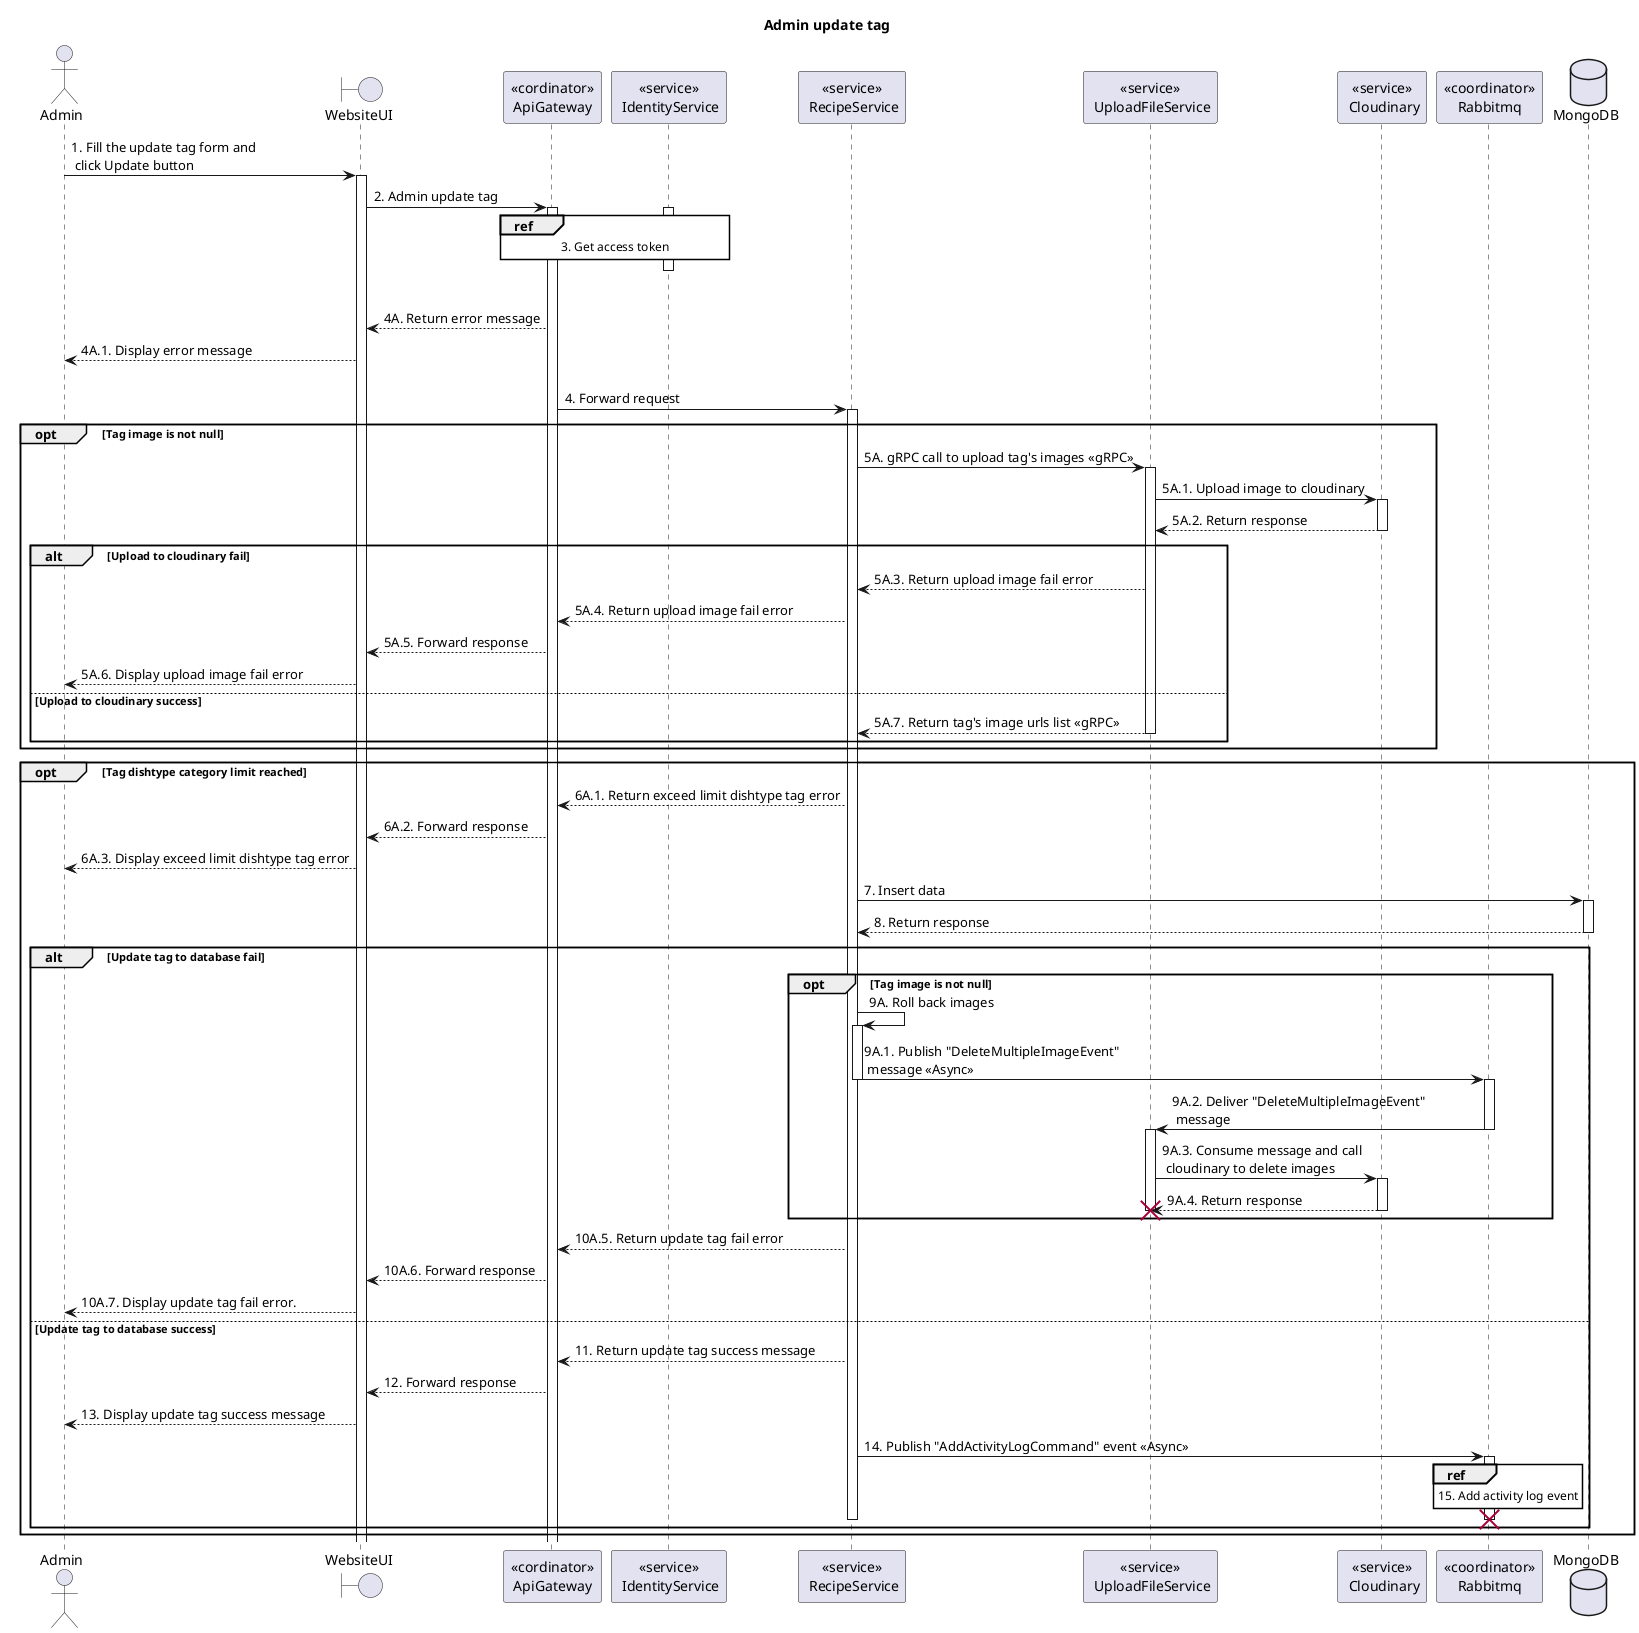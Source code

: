 @startuml Sequence
title "Admin update tag"
' Style section
<style>
  sequenceDiagram {
    reference {
      BackGroundColor white
    }
}
</style>

actor Admin
boundary WebsiteUI
participant "<<cordinator>>\nApiGateway" as ApiGateway
participant "<<service>>\n IdentityService" as IdentityService
participant "<<service>>\n RecipeService" as RecipeService
participant "<<service>>\n UploadFileService" as UploadFileService
participant "<<service>>\n Cloudinary" as Cloudinary
participant "<<coordinator>>\nRabbitmq" as Rabbitmq
database MongoDB

Admin -> WebsiteUI++: 1. Fill the update tag form and \n click Update button
WebsiteUI -> ApiGateway++: 2. Admin update tag

activate IdentityService
ref over ApiGateway, IdentityService: 3. Get access token
ApiGateway -[hidden]-> IdentityService
deactivate IdentityService

alt Current user is not admin
    WebsiteUI <-- ApiGateway: 4A. Return error message
    Admin <-- WebsiteUI: 4A.1. Display error message
else Current user is admin
    ApiGateway -> RecipeService++: 4. Forward request
    opt Tag image is not null
        RecipeService -> UploadFileService++: 5A. gRPC call to upload tag's images <<gRPC>>
        UploadFileService -> Cloudinary++: 5A.1. Upload image to cloudinary
        UploadFileService <-- Cloudinary--: 5A.2. Return response
        alt Upload to cloudinary fail
            RecipeService <-- UploadFileService: 5A.3. Return upload image fail error
            ApiGateway <-- RecipeService: 5A.4. Return upload image fail error
            WebsiteUI <-- ApiGateway: 5A.5. Forward response
            Admin <-- WebsiteUI: 5A.6. Display upload image fail error
        else Upload to cloudinary success 
            RecipeService <-- UploadFileService--: 5A.7. Return tag's image urls list <<gRPC>>
        end alt 
    end opt
    opt Tag dishtype category limit reached
            ApiGateway <-- RecipeService: 6A.1. Return exceed limit dishtype tag error
            WebsiteUI <-- ApiGateway: 6A.2. Forward response
            Admin <-- WebsiteUI: 6A.3. Display exceed limit dishtype tag error
    RecipeService -> MongoDB++: 7. Insert data
    RecipeService <-- MongoDB--: 8. Return response
    alt Update tag to database fail
        opt Tag image is not null
            RecipeService -> RecipeService: 9A. Roll back images
            activate RecipeService
            RecipeService -> Rabbitmq: 9A.1. Publish "DeleteMultipleImageEvent" \n message <<Async>>
            deactivate RecipeService
            activate Rabbitmq
            Rabbitmq -> UploadFileService: 9A.2. Deliver "DeleteMultipleImageEvent"\n message
            deactivate Rabbitmq
            activate UploadFileService
            UploadFileService -> Cloudinary++: 9A.3. Consume message and call \n cloudinary to delete images
            UploadFileService <-- Cloudinary--: 9A.4. Return response
            destroy UploadFileService
            deactivate UploadFileService
        end opt
        ApiGateway <-- RecipeService: 10A.5. Return update tag fail error
        WebsiteUI <-- ApiGateway: 10A.6. Forward response
        Admin <-- WebsiteUI: 10A.7. Display update tag fail error.
    else Update tag to database success
        ApiGateway <-- RecipeService: 11. Return update tag success message
        WebsiteUI <-- ApiGateway: 12. Forward response
        Admin <-- WebsiteUI: 13. Display update tag success message
        RecipeService -> Rabbitmq: 14. Publish "AddActivityLogCommand" event <<Async>>
        activate Rabbitmq
        ref over Rabbitmq: 15. Add activity log event
        RecipeService -[hidden]-> Rabbitmq
        deactivate Rabbitmq
        destroy Rabbitmq
        deactivate RecipeService
    end alt 
end alt

@enduml